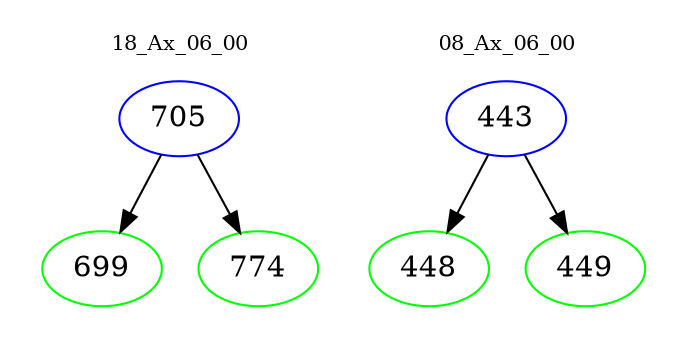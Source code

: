 digraph{
subgraph cluster_0 {
color = white
label = "18_Ax_06_00";
fontsize=10;
T0_705 [label="705", color="blue"]
T0_705 -> T0_699 [color="black"]
T0_699 [label="699", color="green"]
T0_705 -> T0_774 [color="black"]
T0_774 [label="774", color="green"]
}
subgraph cluster_1 {
color = white
label = "08_Ax_06_00";
fontsize=10;
T1_443 [label="443", color="blue"]
T1_443 -> T1_448 [color="black"]
T1_448 [label="448", color="green"]
T1_443 -> T1_449 [color="black"]
T1_449 [label="449", color="green"]
}
}
